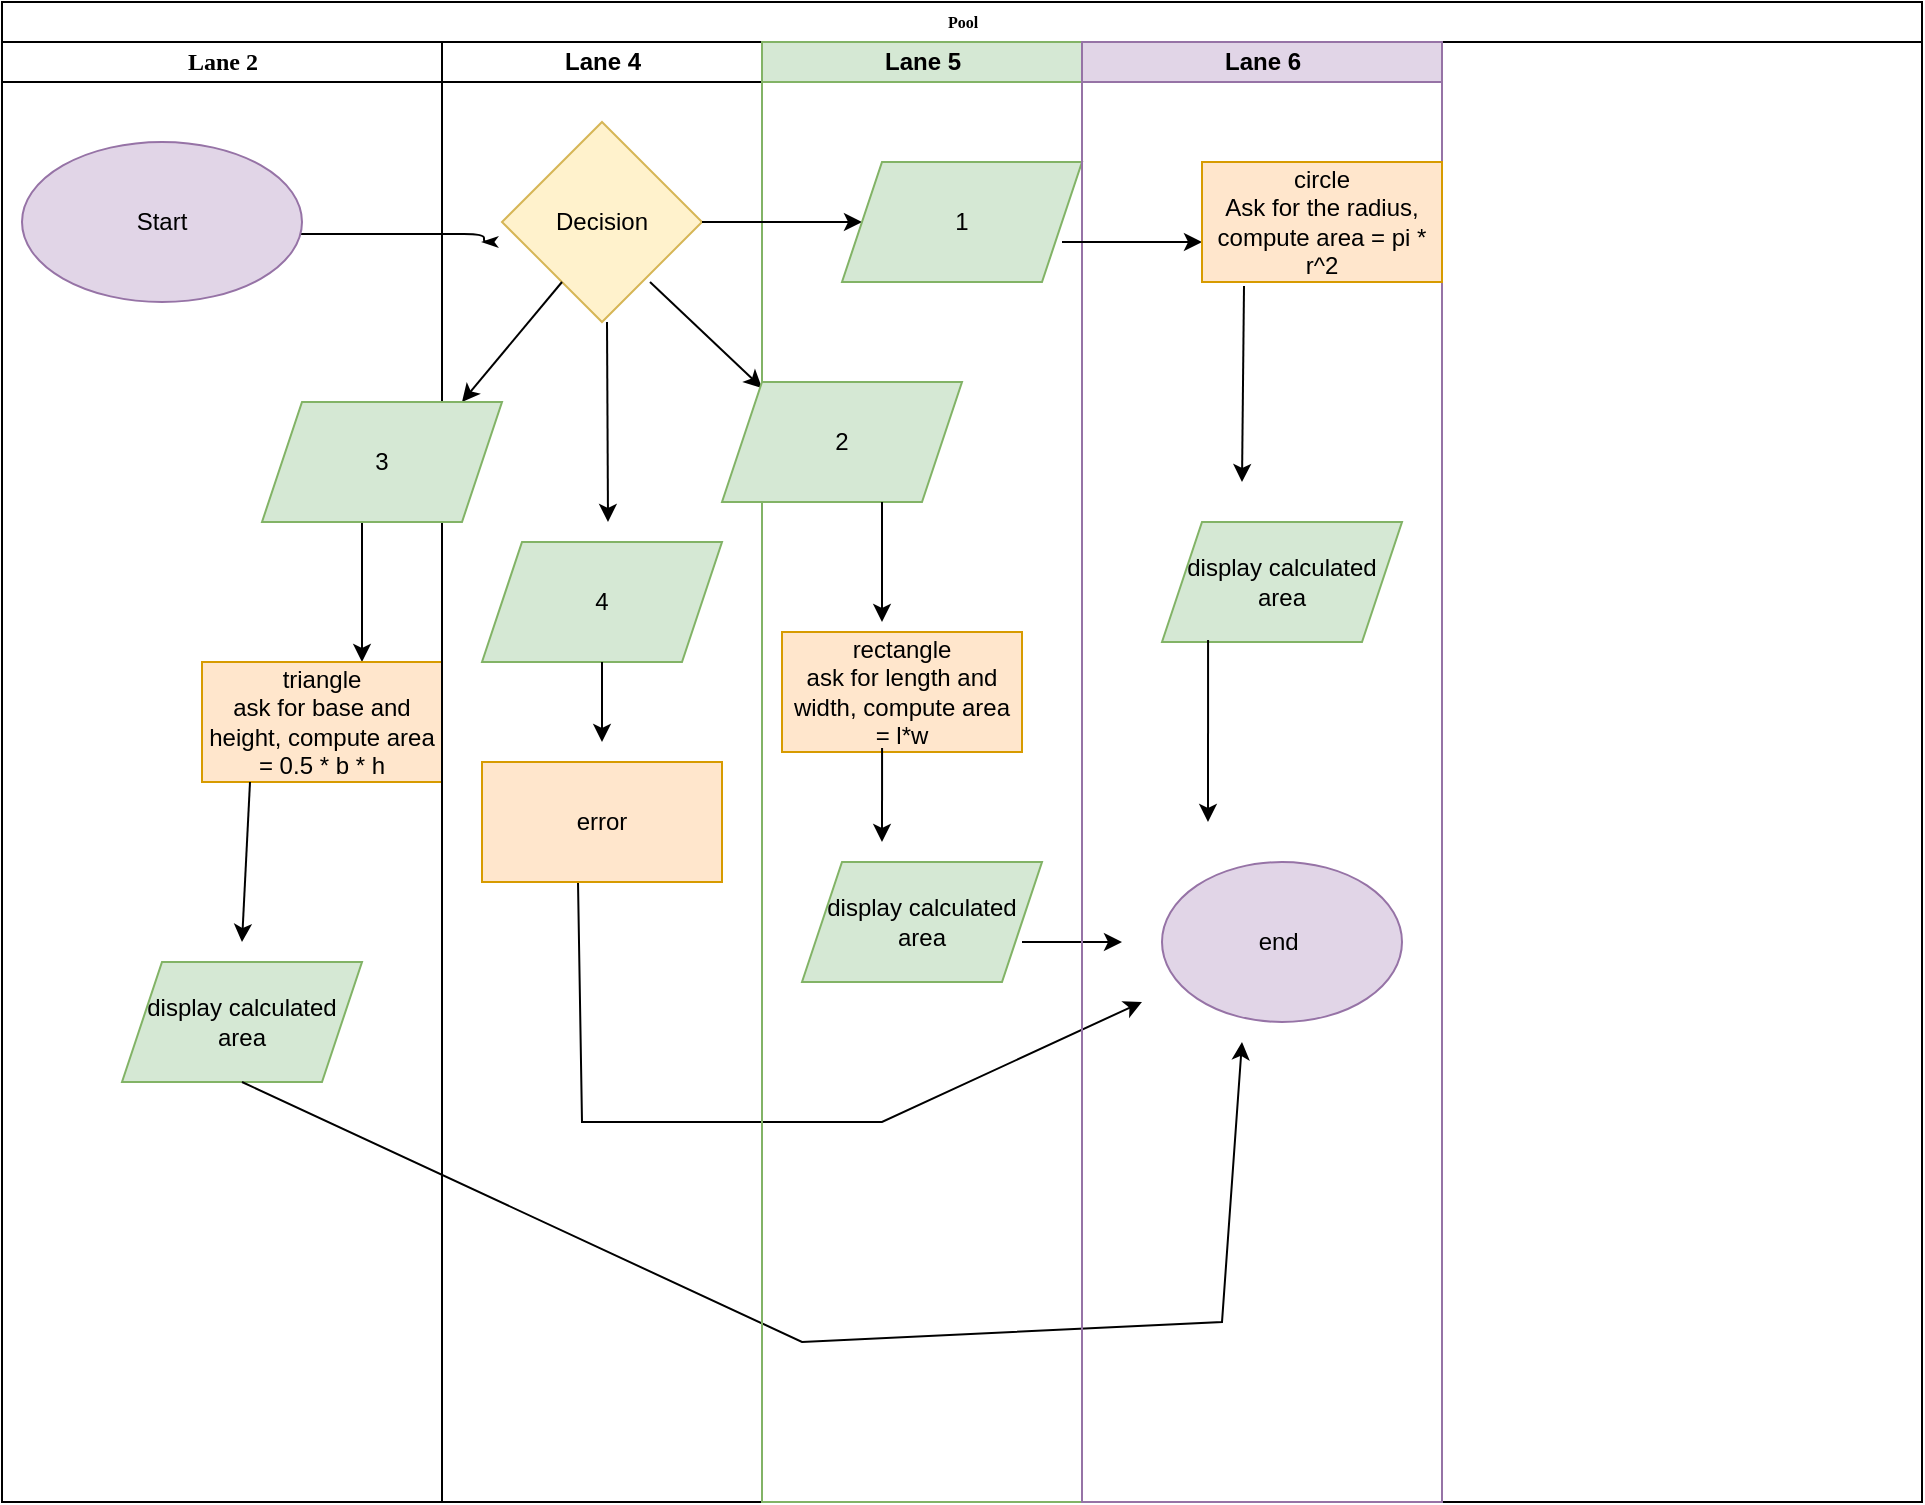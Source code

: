 <mxfile version="26.0.11">
  <diagram name="Page-1" id="74e2e168-ea6b-b213-b513-2b3c1d86103e">
    <mxGraphModel dx="1434" dy="780" grid="1" gridSize="10" guides="1" tooltips="1" connect="1" arrows="1" fold="1" page="1" pageScale="1" pageWidth="1100" pageHeight="850" background="none" math="0" shadow="0">
      <root>
        <mxCell id="0" />
        <mxCell id="1" parent="0" />
        <mxCell id="77e6c97f196da883-1" value="Pool" style="swimlane;html=1;childLayout=stackLayout;startSize=20;rounded=0;shadow=0;labelBackgroundColor=none;strokeWidth=1;fontFamily=Verdana;fontSize=8;align=center;" parent="1" vertex="1">
          <mxGeometry x="80" y="80" width="960" height="750" as="geometry" />
        </mxCell>
        <mxCell id="77e6c97f196da883-26" style="edgeStyle=orthogonalEdgeStyle;rounded=1;html=1;labelBackgroundColor=none;startArrow=none;startFill=0;startSize=5;endArrow=classicThin;endFill=1;endSize=5;jettySize=auto;orthogonalLoop=1;strokeWidth=1;fontFamily=Verdana;fontSize=8" parent="77e6c97f196da883-1" edge="1">
          <mxGeometry relative="1" as="geometry">
            <mxPoint x="120" y="115" as="sourcePoint" />
            <mxPoint x="240" y="120" as="targetPoint" />
            <Array as="points">
              <mxPoint x="120" y="116" />
              <mxPoint x="241" y="116" />
            </Array>
          </mxGeometry>
        </mxCell>
        <mxCell id="77e6c97f196da883-3" value="Lane 2" style="swimlane;html=1;startSize=20;fontFamily=Times New Roman;" parent="77e6c97f196da883-1" vertex="1">
          <mxGeometry y="20" width="220" height="730" as="geometry" />
        </mxCell>
        <mxCell id="Ga8xPXf0Nsce6oZ5henp-1" value="Start" style="ellipse;whiteSpace=wrap;html=1;fillColor=#e1d5e7;strokeColor=#9673a6;" vertex="1" parent="77e6c97f196da883-3">
          <mxGeometry x="10" y="50" width="140" height="80" as="geometry" />
        </mxCell>
        <mxCell id="Ga8xPXf0Nsce6oZ5henp-10" value="" style="endArrow=classic;html=1;rounded=0;" edge="1" parent="77e6c97f196da883-3">
          <mxGeometry width="50" height="50" relative="1" as="geometry">
            <mxPoint x="180" y="240" as="sourcePoint" />
            <mxPoint x="180" y="310" as="targetPoint" />
          </mxGeometry>
        </mxCell>
        <mxCell id="Ga8xPXf0Nsce6oZ5henp-16" value="triangle&lt;div&gt;ask for base and height, compute area = 0.5 * b * h&lt;/div&gt;" style="rounded=0;whiteSpace=wrap;html=1;fillColor=#ffe6cc;strokeColor=#d79b00;" vertex="1" parent="77e6c97f196da883-3">
          <mxGeometry x="100" y="310" width="120" height="60" as="geometry" />
        </mxCell>
        <mxCell id="Ga8xPXf0Nsce6oZ5henp-22" value="display calculated area" style="shape=parallelogram;perimeter=parallelogramPerimeter;whiteSpace=wrap;html=1;fixedSize=1;fillColor=#d5e8d4;strokeColor=#82b366;" vertex="1" parent="77e6c97f196da883-3">
          <mxGeometry x="60" y="460" width="120" height="60" as="geometry" />
        </mxCell>
        <mxCell id="Ga8xPXf0Nsce6oZ5henp-26" value="" style="endArrow=classic;html=1;rounded=0;exitX=0.2;exitY=1;exitDx=0;exitDy=0;exitPerimeter=0;" edge="1" parent="77e6c97f196da883-3" source="Ga8xPXf0Nsce6oZ5henp-16">
          <mxGeometry width="50" height="50" relative="1" as="geometry">
            <mxPoint x="120" y="430" as="sourcePoint" />
            <mxPoint x="120" y="450" as="targetPoint" />
          </mxGeometry>
        </mxCell>
        <mxCell id="Ga8xPXf0Nsce6oZ5henp-27" value="" style="endArrow=classic;html=1;rounded=0;exitX=0.5;exitY=1;exitDx=0;exitDy=0;" edge="1" parent="77e6c97f196da883-3" source="Ga8xPXf0Nsce6oZ5henp-22">
          <mxGeometry width="50" height="50" relative="1" as="geometry">
            <mxPoint x="120" y="580" as="sourcePoint" />
            <mxPoint x="620" y="500" as="targetPoint" />
            <Array as="points">
              <mxPoint x="400" y="650" />
              <mxPoint x="610" y="640" />
            </Array>
          </mxGeometry>
        </mxCell>
        <mxCell id="77e6c97f196da883-5" value="Lane 4" style="swimlane;html=1;startSize=20;" parent="77e6c97f196da883-1" vertex="1">
          <mxGeometry x="220" y="20" width="160" height="730" as="geometry" />
        </mxCell>
        <mxCell id="Ga8xPXf0Nsce6oZ5henp-2" value="Decision" style="rhombus;whiteSpace=wrap;html=1;fillColor=#fff2cc;strokeColor=#d6b656;" vertex="1" parent="77e6c97f196da883-5">
          <mxGeometry x="30" y="40" width="100" height="100" as="geometry" />
        </mxCell>
        <mxCell id="Ga8xPXf0Nsce6oZ5henp-5" value="" style="endArrow=classic;html=1;rounded=0;" edge="1" parent="77e6c97f196da883-5">
          <mxGeometry width="50" height="50" relative="1" as="geometry">
            <mxPoint x="60" y="120" as="sourcePoint" />
            <mxPoint x="10" y="180" as="targetPoint" />
          </mxGeometry>
        </mxCell>
        <mxCell id="Ga8xPXf0Nsce6oZ5henp-6" value="" style="endArrow=classic;html=1;rounded=0;exitX=0.84;exitY=0.67;exitDx=0;exitDy=0;exitPerimeter=0;" edge="1" parent="77e6c97f196da883-5">
          <mxGeometry width="50" height="50" relative="1" as="geometry">
            <mxPoint x="104" y="120" as="sourcePoint" />
            <mxPoint x="160" y="173" as="targetPoint" />
            <Array as="points" />
          </mxGeometry>
        </mxCell>
        <mxCell id="Ga8xPXf0Nsce6oZ5henp-9" value="3" style="shape=parallelogram;perimeter=parallelogramPerimeter;whiteSpace=wrap;html=1;fixedSize=1;fillColor=#d5e8d4;strokeColor=#82b366;" vertex="1" parent="77e6c97f196da883-5">
          <mxGeometry x="-90" y="180" width="120" height="60" as="geometry" />
        </mxCell>
        <mxCell id="Ga8xPXf0Nsce6oZ5henp-17" value="4" style="shape=parallelogram;perimeter=parallelogramPerimeter;whiteSpace=wrap;html=1;fixedSize=1;fillColor=#d5e8d4;strokeColor=#82b366;" vertex="1" parent="77e6c97f196da883-5">
          <mxGeometry x="20" y="250" width="120" height="60" as="geometry" />
        </mxCell>
        <mxCell id="Ga8xPXf0Nsce6oZ5henp-18" value="" style="endArrow=classic;html=1;rounded=0;" edge="1" parent="77e6c97f196da883-5">
          <mxGeometry width="50" height="50" relative="1" as="geometry">
            <mxPoint x="82.5" y="140" as="sourcePoint" />
            <mxPoint x="83" y="240" as="targetPoint" />
          </mxGeometry>
        </mxCell>
        <mxCell id="Ga8xPXf0Nsce6oZ5henp-20" value="" style="endArrow=classic;html=1;rounded=0;exitX=0.4;exitY=1;exitDx=0;exitDy=0;exitPerimeter=0;" edge="1" parent="77e6c97f196da883-5" source="Ga8xPXf0Nsce6oZ5henp-32">
          <mxGeometry width="50" height="50" relative="1" as="geometry">
            <mxPoint x="70" y="470" as="sourcePoint" />
            <mxPoint x="350" y="480" as="targetPoint" />
            <Array as="points">
              <mxPoint x="70" y="540" />
              <mxPoint x="220" y="540" />
            </Array>
          </mxGeometry>
        </mxCell>
        <mxCell id="Ga8xPXf0Nsce6oZ5henp-32" value="error" style="rounded=0;whiteSpace=wrap;html=1;fillColor=#ffe6cc;strokeColor=#d79b00;" vertex="1" parent="77e6c97f196da883-5">
          <mxGeometry x="20" y="360" width="120" height="60" as="geometry" />
        </mxCell>
        <mxCell id="Ga8xPXf0Nsce6oZ5henp-33" value="" style="endArrow=classic;html=1;rounded=0;exitX=0.5;exitY=1;exitDx=0;exitDy=0;" edge="1" parent="77e6c97f196da883-5" source="Ga8xPXf0Nsce6oZ5henp-17">
          <mxGeometry width="50" height="50" relative="1" as="geometry">
            <mxPoint x="70" y="350" as="sourcePoint" />
            <mxPoint x="80" y="350" as="targetPoint" />
          </mxGeometry>
        </mxCell>
        <mxCell id="77e6c97f196da883-6" value="Lane 5" style="swimlane;html=1;startSize=20;fillColor=#d5e8d4;strokeColor=#82b366;" parent="77e6c97f196da883-1" vertex="1">
          <mxGeometry x="380" y="20" width="160" height="730" as="geometry" />
        </mxCell>
        <mxCell id="Ga8xPXf0Nsce6oZ5henp-4" value="" style="endArrow=classic;html=1;rounded=0;" edge="1" parent="77e6c97f196da883-6">
          <mxGeometry width="50" height="50" relative="1" as="geometry">
            <mxPoint x="-30" y="90" as="sourcePoint" />
            <mxPoint x="50" y="90" as="targetPoint" />
          </mxGeometry>
        </mxCell>
        <mxCell id="Ga8xPXf0Nsce6oZ5henp-7" value="1" style="shape=parallelogram;perimeter=parallelogramPerimeter;whiteSpace=wrap;html=1;fixedSize=1;fillColor=#d5e8d4;strokeColor=#82b366;" vertex="1" parent="77e6c97f196da883-6">
          <mxGeometry x="40" y="60" width="120" height="60" as="geometry" />
        </mxCell>
        <mxCell id="Ga8xPXf0Nsce6oZ5henp-8" value="2" style="shape=parallelogram;perimeter=parallelogramPerimeter;whiteSpace=wrap;html=1;fixedSize=1;fillColor=#d5e8d4;strokeColor=#82b366;" vertex="1" parent="77e6c97f196da883-6">
          <mxGeometry x="-20" y="170" width="120" height="60" as="geometry" />
        </mxCell>
        <mxCell id="Ga8xPXf0Nsce6oZ5henp-13" value="" style="endArrow=classic;html=1;rounded=0;" edge="1" parent="77e6c97f196da883-6">
          <mxGeometry width="50" height="50" relative="1" as="geometry">
            <mxPoint x="60" y="230" as="sourcePoint" />
            <mxPoint x="60" y="290" as="targetPoint" />
          </mxGeometry>
        </mxCell>
        <mxCell id="Ga8xPXf0Nsce6oZ5henp-15" value="rectangle&lt;div&gt;ask for length and width, compute area = l*w&lt;/div&gt;" style="rounded=0;whiteSpace=wrap;html=1;fillColor=#ffe6cc;strokeColor=#d79b00;" vertex="1" parent="77e6c97f196da883-6">
          <mxGeometry x="10" y="295" width="120" height="60" as="geometry" />
        </mxCell>
        <mxCell id="Ga8xPXf0Nsce6oZ5henp-25" value="display calculated area" style="shape=parallelogram;perimeter=parallelogramPerimeter;whiteSpace=wrap;html=1;fixedSize=1;fillColor=#d5e8d4;strokeColor=#82b366;" vertex="1" parent="77e6c97f196da883-6">
          <mxGeometry x="20" y="410" width="120" height="60" as="geometry" />
        </mxCell>
        <mxCell id="Ga8xPXf0Nsce6oZ5henp-31" value="" style="endArrow=classic;html=1;rounded=0;" edge="1" parent="77e6c97f196da883-6">
          <mxGeometry width="50" height="50" relative="1" as="geometry">
            <mxPoint x="130" y="450" as="sourcePoint" />
            <mxPoint x="180" y="450" as="targetPoint" />
          </mxGeometry>
        </mxCell>
        <mxCell id="77e6c97f196da883-7" value="Lane 6" style="swimlane;html=1;startSize=20;fillColor=#e1d5e7;strokeColor=#9673a6;" parent="77e6c97f196da883-1" vertex="1">
          <mxGeometry x="540" y="20" width="180" height="730" as="geometry" />
        </mxCell>
        <mxCell id="Ga8xPXf0Nsce6oZ5henp-11" value="" style="endArrow=classic;html=1;rounded=0;" edge="1" parent="77e6c97f196da883-7">
          <mxGeometry width="50" height="50" relative="1" as="geometry">
            <mxPoint x="-10" y="100" as="sourcePoint" />
            <mxPoint x="60" y="100" as="targetPoint" />
          </mxGeometry>
        </mxCell>
        <mxCell id="Ga8xPXf0Nsce6oZ5henp-14" value="circle&lt;div&gt;Ask for the radius, compute area = pi * r^2&lt;/div&gt;" style="rounded=0;whiteSpace=wrap;html=1;fillColor=#ffe6cc;strokeColor=#d79b00;" vertex="1" parent="77e6c97f196da883-7">
          <mxGeometry x="60" y="60" width="120" height="60" as="geometry" />
        </mxCell>
        <mxCell id="Ga8xPXf0Nsce6oZ5henp-21" value="end&amp;nbsp;" style="ellipse;whiteSpace=wrap;html=1;fillColor=#e1d5e7;strokeColor=#9673a6;" vertex="1" parent="77e6c97f196da883-7">
          <mxGeometry x="40" y="410" width="120" height="80" as="geometry" />
        </mxCell>
        <mxCell id="Ga8xPXf0Nsce6oZ5henp-23" value="display calculated area" style="shape=parallelogram;perimeter=parallelogramPerimeter;whiteSpace=wrap;html=1;fixedSize=1;fillColor=#d5e8d4;strokeColor=#82b366;" vertex="1" parent="77e6c97f196da883-7">
          <mxGeometry x="40" y="240" width="120" height="60" as="geometry" />
        </mxCell>
        <mxCell id="Ga8xPXf0Nsce6oZ5henp-29" value="" style="endArrow=classic;html=1;rounded=0;exitX=0.175;exitY=1.033;exitDx=0;exitDy=0;exitPerimeter=0;" edge="1" parent="77e6c97f196da883-7" source="Ga8xPXf0Nsce6oZ5henp-14">
          <mxGeometry width="50" height="50" relative="1" as="geometry">
            <mxPoint x="80" y="180" as="sourcePoint" />
            <mxPoint x="80" y="220" as="targetPoint" />
          </mxGeometry>
        </mxCell>
        <mxCell id="Ga8xPXf0Nsce6oZ5henp-30" value="" style="endArrow=classic;html=1;rounded=0;exitX=0.192;exitY=0.983;exitDx=0;exitDy=0;exitPerimeter=0;" edge="1" parent="77e6c97f196da883-7" source="Ga8xPXf0Nsce6oZ5henp-23">
          <mxGeometry width="50" height="50" relative="1" as="geometry">
            <mxPoint x="50" y="370" as="sourcePoint" />
            <mxPoint x="63" y="390" as="targetPoint" />
          </mxGeometry>
        </mxCell>
        <mxCell id="Ga8xPXf0Nsce6oZ5henp-28" value="" style="endArrow=classic;html=1;rounded=0;exitX=0.417;exitY=0.967;exitDx=0;exitDy=0;exitPerimeter=0;" edge="1" parent="1" source="Ga8xPXf0Nsce6oZ5henp-15">
          <mxGeometry width="50" height="50" relative="1" as="geometry">
            <mxPoint x="520" y="470" as="sourcePoint" />
            <mxPoint x="520" y="500" as="targetPoint" />
          </mxGeometry>
        </mxCell>
      </root>
    </mxGraphModel>
  </diagram>
</mxfile>
